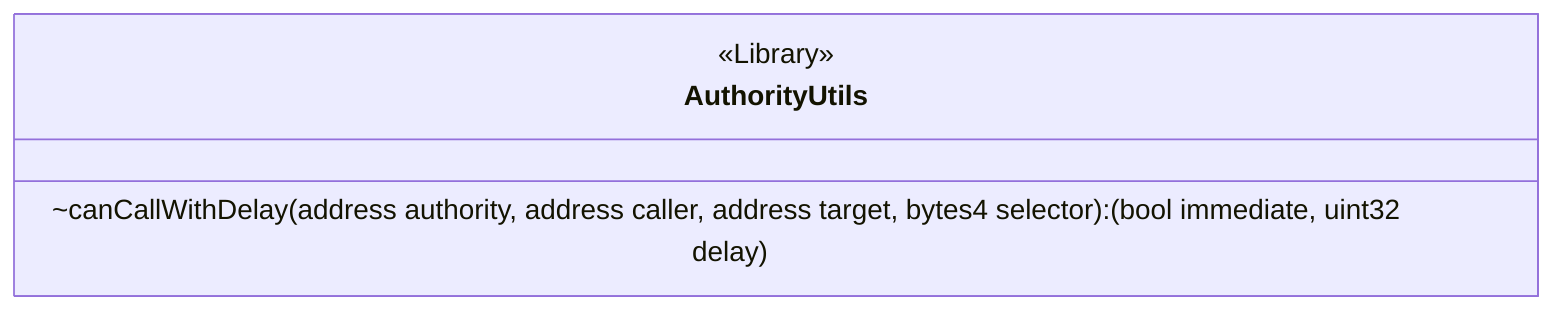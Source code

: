 classDiagram
  %% 189:1040:0
  class AuthorityUtils {
    <<Library>>
    ~canCallWithDelay(address authority, address caller, address target, bytes4 selector): (bool immediate, uint32 delay)
  }
